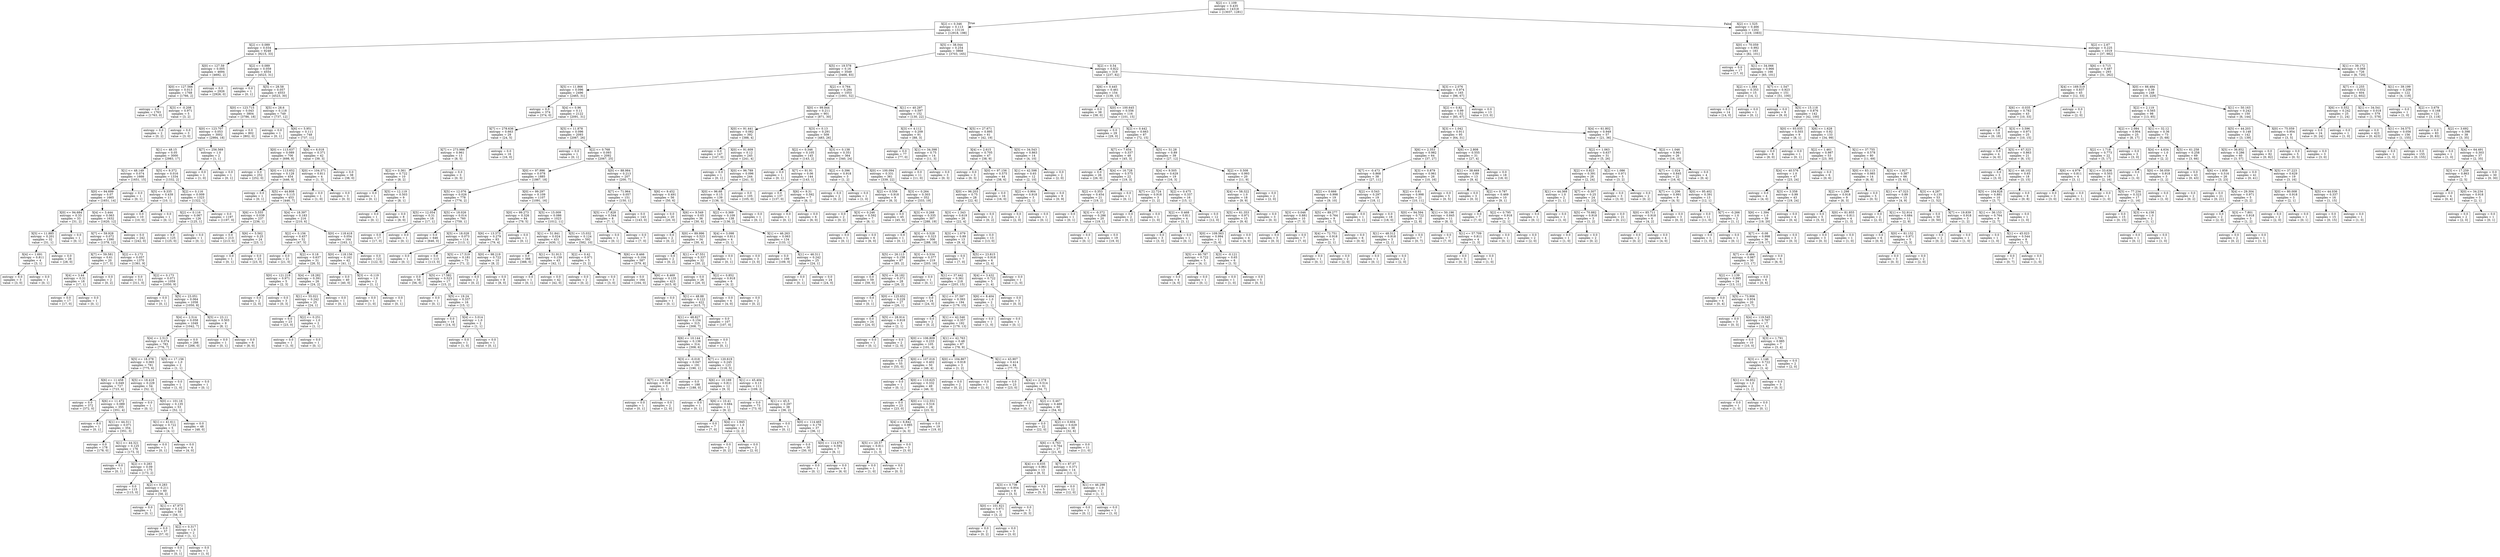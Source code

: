 digraph Tree {
node [shape=box] ;
0 [label="X[2] <= 1.109\nentropy = 0.435\nsamples = 14318\nvalue = [13037, 1281]"] ;
1 [label="X[2] <= 0.346\nentropy = 0.113\nsamples = 13116\nvalue = [12918, 198]"] ;
0 -> 1 [labeldistance=2.5, labelangle=45, headlabel="True"] ;
2 [label="X[2] <= 0.089\nentropy = 0.034\nsamples = 9248\nvalue = [9215, 33]"] ;
1 -> 2 ;
3 [label="X[0] <= 127.59\nentropy = 0.005\nsamples = 4694\nvalue = [4692, 2]"] ;
2 -> 3 ;
4 [label="X[0] <= 127.566\nentropy = 0.013\nsamples = 1768\nvalue = [1766, 2]"] ;
3 -> 4 ;
5 [label="entropy = 0.0\nsamples = 1763\nvalue = [1763, 0]"] ;
4 -> 5 ;
6 [label="X[3] <= -0.208\nentropy = 0.971\nsamples = 5\nvalue = [3, 2]"] ;
4 -> 6 ;
7 [label="entropy = 0.0\nsamples = 2\nvalue = [0, 2]"] ;
6 -> 7 ;
8 [label="entropy = 0.0\nsamples = 3\nvalue = [3, 0]"] ;
6 -> 8 ;
9 [label="entropy = 0.0\nsamples = 2926\nvalue = [2926, 0]"] ;
3 -> 9 ;
10 [label="X[2] <= 0.089\nentropy = 0.059\nsamples = 4554\nvalue = [4523, 31]"] ;
2 -> 10 ;
11 [label="entropy = 0.0\nsamples = 1\nvalue = [0, 1]"] ;
10 -> 11 ;
12 [label="X[5] <= 28.58\nentropy = 0.057\nsamples = 4553\nvalue = [4523, 30]"] ;
10 -> 12 ;
13 [label="X[0] <= 123.715\nentropy = 0.043\nsamples = 3804\nvalue = [3786, 18]"] ;
12 -> 13 ;
14 [label="X[0] <= 123.707\nentropy = 0.053\nsamples = 3002\nvalue = [2984, 18]"] ;
13 -> 14 ;
15 [label="X[1] <= 48.15\nentropy = 0.05\nsamples = 3000\nvalue = [2983, 17]"] ;
14 -> 15 ;
16 [label="X[1] <= 48.149\nentropy = 0.074\nsamples = 1666\nvalue = [1651, 15]"] ;
15 -> 16 ;
17 [label="X[0] <= 94.699\nentropy = 0.07\nsamples = 1665\nvalue = [1651, 14]"] ;
16 -> 17 ;
18 [label="X[0] <= 94.684\nentropy = 0.33\nsamples = 33\nvalue = [31, 2]"] ;
17 -> 18 ;
19 [label="X[5] <= 11.885\nentropy = 0.201\nsamples = 32\nvalue = [31, 1]"] ;
18 -> 19 ;
20 [label="X[4] <= 1.691\nentropy = 0.811\nsamples = 4\nvalue = [3, 1]"] ;
19 -> 20 ;
21 [label="entropy = 0.0\nsamples = 3\nvalue = [3, 0]"] ;
20 -> 21 ;
22 [label="entropy = 0.0\nsamples = 1\nvalue = [0, 1]"] ;
20 -> 22 ;
23 [label="entropy = 0.0\nsamples = 28\nvalue = [28, 0]"] ;
19 -> 23 ;
24 [label="entropy = 0.0\nsamples = 1\nvalue = [0, 1]"] ;
18 -> 24 ;
25 [label="X[4] <= 3.444\nentropy = 0.063\nsamples = 1632\nvalue = [1620, 12]"] ;
17 -> 25 ;
26 [label="X[7] <= 59.928\nentropy = 0.072\nsamples = 1390\nvalue = [1378, 12]"] ;
25 -> 26 ;
27 [label="X[7] <= 59.581\nentropy = 0.61\nsamples = 20\nvalue = [17, 3]"] ;
26 -> 27 ;
28 [label="X[4] <= 3.44\nentropy = 0.31\nsamples = 18\nvalue = [17, 1]"] ;
27 -> 28 ;
29 [label="entropy = 0.0\nsamples = 17\nvalue = [17, 0]"] ;
28 -> 29 ;
30 [label="entropy = 0.0\nsamples = 1\nvalue = [0, 1]"] ;
28 -> 30 ;
31 [label="entropy = 0.0\nsamples = 2\nvalue = [0, 2]"] ;
27 -> 31 ;
32 [label="X[2] <= 0.173\nentropy = 0.057\nsamples = 1370\nvalue = [1361, 9]"] ;
26 -> 32 ;
33 [label="entropy = 0.0\nsamples = 311\nvalue = [311, 0]"] ;
32 -> 33 ;
34 [label="X[2] <= 0.173\nentropy = 0.071\nsamples = 1059\nvalue = [1050, 9]"] ;
32 -> 34 ;
35 [label="entropy = 0.0\nsamples = 1\nvalue = [0, 1]"] ;
34 -> 35 ;
36 [label="X[5] <= 23.051\nentropy = 0.064\nsamples = 1058\nvalue = [1050, 8]"] ;
34 -> 36 ;
37 [label="X[4] <= 2.514\nentropy = 0.058\nsamples = 1049\nvalue = [1042, 7]"] ;
36 -> 37 ;
38 [label="X[4] <= 2.513\nentropy = 0.074\nsamples = 783\nvalue = [776, 7]"] ;
37 -> 38 ;
39 [label="X[5] <= 18.378\nentropy = 0.065\nsamples = 781\nvalue = [775, 6]"] ;
38 -> 39 ;
40 [label="X[6] <= 11.458\nentropy = 0.049\nsamples = 727\nvalue = [723, 4]"] ;
39 -> 40 ;
41 [label="entropy = 0.0\nsamples = 372\nvalue = [372, 0]"] ;
40 -> 41 ;
42 [label="X[6] <= 11.472\nentropy = 0.089\nsamples = 355\nvalue = [351, 4]"] ;
40 -> 42 ;
43 [label="entropy = 0.0\nsamples = 1\nvalue = [0, 1]"] ;
42 -> 43 ;
44 [label="X[1] <= 44.311\nentropy = 0.071\nsamples = 354\nvalue = [351, 3]"] ;
42 -> 44 ;
45 [label="entropy = 0.0\nsamples = 178\nvalue = [178, 0]"] ;
44 -> 45 ;
46 [label="X[1] <= 44.321\nentropy = 0.125\nsamples = 176\nvalue = [173, 3]"] ;
44 -> 46 ;
47 [label="entropy = 0.0\nsamples = 1\nvalue = [0, 1]"] ;
46 -> 47 ;
48 [label="X[2] <= 0.283\nentropy = 0.09\nsamples = 175\nvalue = [173, 2]"] ;
46 -> 48 ;
49 [label="entropy = 0.0\nsamples = 115\nvalue = [115, 0]"] ;
48 -> 49 ;
50 [label="X[2] <= 0.283\nentropy = 0.211\nsamples = 60\nvalue = [58, 2]"] ;
48 -> 50 ;
51 [label="entropy = 0.0\nsamples = 1\nvalue = [0, 1]"] ;
50 -> 51 ;
52 [label="X[1] <= 47.973\nentropy = 0.124\nsamples = 59\nvalue = [58, 1]"] ;
50 -> 52 ;
53 [label="entropy = 0.0\nsamples = 57\nvalue = [57, 0]"] ;
52 -> 53 ;
54 [label="X[2] <= 0.317\nentropy = 1.0\nsamples = 2\nvalue = [1, 1]"] ;
52 -> 54 ;
55 [label="entropy = 0.0\nsamples = 1\nvalue = [0, 1]"] ;
54 -> 55 ;
56 [label="entropy = 0.0\nsamples = 1\nvalue = [1, 0]"] ;
54 -> 56 ;
57 [label="X[5] <= 18.418\nentropy = 0.229\nsamples = 54\nvalue = [52, 2]"] ;
39 -> 57 ;
58 [label="entropy = 0.0\nsamples = 1\nvalue = [0, 1]"] ;
57 -> 58 ;
59 [label="X[0] <= 101.16\nentropy = 0.135\nsamples = 53\nvalue = [52, 1]"] ;
57 -> 59 ;
60 [label="X[1] <= 41.611\nentropy = 0.722\nsamples = 5\nvalue = [4, 1]"] ;
59 -> 60 ;
61 [label="entropy = 0.0\nsamples = 1\nvalue = [0, 1]"] ;
60 -> 61 ;
62 [label="entropy = 0.0\nsamples = 4\nvalue = [4, 0]"] ;
60 -> 62 ;
63 [label="entropy = 0.0\nsamples = 48\nvalue = [48, 0]"] ;
59 -> 63 ;
64 [label="X[5] <= 17.156\nentropy = 1.0\nsamples = 2\nvalue = [1, 1]"] ;
38 -> 64 ;
65 [label="entropy = 0.0\nsamples = 1\nvalue = [1, 0]"] ;
64 -> 65 ;
66 [label="entropy = 0.0\nsamples = 1\nvalue = [0, 1]"] ;
64 -> 66 ;
67 [label="entropy = 0.0\nsamples = 266\nvalue = [266, 0]"] ;
37 -> 67 ;
68 [label="X[5] <= 23.11\nentropy = 0.503\nsamples = 9\nvalue = [8, 1]"] ;
36 -> 68 ;
69 [label="entropy = 0.0\nsamples = 1\nvalue = [0, 1]"] ;
68 -> 69 ;
70 [label="entropy = 0.0\nsamples = 8\nvalue = [8, 0]"] ;
68 -> 70 ;
71 [label="entropy = 0.0\nsamples = 242\nvalue = [242, 0]"] ;
25 -> 71 ;
72 [label="entropy = 0.0\nsamples = 1\nvalue = [0, 1]"] ;
16 -> 72 ;
73 [label="X[5] <= 9.372\nentropy = 0.016\nsamples = 1334\nvalue = [1332, 2]"] ;
15 -> 73 ;
74 [label="X[5] <= 9.335\nentropy = 0.439\nsamples = 11\nvalue = [10, 1]"] ;
73 -> 74 ;
75 [label="entropy = 0.0\nsamples = 10\nvalue = [10, 0]"] ;
74 -> 75 ;
76 [label="entropy = 0.0\nsamples = 1\nvalue = [0, 1]"] ;
74 -> 76 ;
77 [label="X[2] <= 0.116\nentropy = 0.009\nsamples = 1323\nvalue = [1322, 1]"] ;
73 -> 77 ;
78 [label="X[2] <= 0.116\nentropy = 0.067\nsamples = 126\nvalue = [125, 1]"] ;
77 -> 78 ;
79 [label="entropy = 0.0\nsamples = 125\nvalue = [125, 0]"] ;
78 -> 79 ;
80 [label="entropy = 0.0\nsamples = 1\nvalue = [0, 1]"] ;
78 -> 80 ;
81 [label="entropy = 0.0\nsamples = 1197\nvalue = [1197, 0]"] ;
77 -> 81 ;
82 [label="X[7] <= 256.569\nentropy = 1.0\nsamples = 2\nvalue = [1, 1]"] ;
14 -> 82 ;
83 [label="entropy = 0.0\nsamples = 1\nvalue = [1, 0]"] ;
82 -> 83 ;
84 [label="entropy = 0.0\nsamples = 1\nvalue = [0, 1]"] ;
82 -> 84 ;
85 [label="entropy = 0.0\nsamples = 802\nvalue = [802, 0]"] ;
13 -> 85 ;
86 [label="X[5] <= 28.6\nentropy = 0.118\nsamples = 749\nvalue = [737, 12]"] ;
12 -> 86 ;
87 [label="entropy = 0.0\nsamples = 1\nvalue = [0, 1]"] ;
86 -> 87 ;
88 [label="X[6] <= 5.951\nentropy = 0.111\nsamples = 748\nvalue = [737, 11]"] ;
86 -> 88 ;
89 [label="X[0] <= 113.637\nentropy = 0.089\nsamples = 706\nvalue = [698, 8]"] ;
88 -> 89 ;
90 [label="entropy = 0.0\nsamples = 252\nvalue = [252, 0]"] ;
89 -> 90 ;
91 [label="X[0] <= 113.652\nentropy = 0.128\nsamples = 454\nvalue = [446, 8]"] ;
89 -> 91 ;
92 [label="entropy = 0.0\nsamples = 1\nvalue = [0, 1]"] ;
91 -> 92 ;
93 [label="X[5] <= 44.808\nentropy = 0.115\nsamples = 453\nvalue = [446, 7]"] ;
91 -> 93 ;
94 [label="X[6] <= 5.555\nentropy = 0.039\nsamples = 237\nvalue = [236, 1]"] ;
93 -> 94 ;
95 [label="entropy = 0.0\nsamples = 213\nvalue = [213, 0]"] ;
94 -> 95 ;
96 [label="X[6] <= 5.562\nentropy = 0.25\nsamples = 24\nvalue = [23, 1]"] ;
94 -> 96 ;
97 [label="entropy = 0.0\nsamples = 1\nvalue = [0, 1]"] ;
96 -> 97 ;
98 [label="entropy = 0.0\nsamples = 23\nvalue = [23, 0]"] ;
96 -> 98 ;
99 [label="X[4] <= 18.397\nentropy = 0.183\nsamples = 216\nvalue = [210, 6]"] ;
93 -> 99 ;
100 [label="X[2] <= 0.156\nentropy = 0.457\nsamples = 52\nvalue = [47, 5]"] ;
99 -> 100 ;
101 [label="entropy = 0.0\nsamples = 21\nvalue = [21, 0]"] ;
100 -> 101 ;
102 [label="X[2] <= 0.18\nentropy = 0.637\nsamples = 31\nvalue = [26, 5]"] ;
100 -> 102 ;
103 [label="X[0] <= 121.219\nentropy = 0.971\nsamples = 5\nvalue = [2, 3]"] ;
102 -> 103 ;
104 [label="entropy = 0.0\nsamples = 2\nvalue = [2, 0]"] ;
103 -> 104 ;
105 [label="entropy = 0.0\nsamples = 3\nvalue = [0, 3]"] ;
103 -> 105 ;
106 [label="X[4] <= 18.282\nentropy = 0.391\nsamples = 26\nvalue = [24, 2]"] ;
102 -> 106 ;
107 [label="X[1] <= 55.021\nentropy = 0.242\nsamples = 25\nvalue = [24, 1]"] ;
106 -> 107 ;
108 [label="entropy = 0.0\nsamples = 23\nvalue = [23, 0]"] ;
107 -> 108 ;
109 [label="X[2] <= 0.251\nentropy = 1.0\nsamples = 2\nvalue = [1, 1]"] ;
107 -> 109 ;
110 [label="entropy = 0.0\nsamples = 1\nvalue = [1, 0]"] ;
109 -> 110 ;
111 [label="entropy = 0.0\nsamples = 1\nvalue = [0, 1]"] ;
109 -> 111 ;
112 [label="entropy = 0.0\nsamples = 1\nvalue = [0, 1]"] ;
106 -> 112 ;
113 [label="X[0] <= 118.418\nentropy = 0.054\nsamples = 164\nvalue = [163, 1]"] ;
99 -> 113 ;
114 [label="X[0] <= 118.156\nentropy = 0.162\nsamples = 42\nvalue = [41, 1]"] ;
113 -> 114 ;
115 [label="entropy = 0.0\nsamples = 40\nvalue = [40, 0]"] ;
114 -> 115 ;
116 [label="X[3] <= -0.119\nentropy = 1.0\nsamples = 2\nvalue = [1, 1]"] ;
114 -> 116 ;
117 [label="entropy = 0.0\nsamples = 1\nvalue = [1, 0]"] ;
116 -> 117 ;
118 [label="entropy = 0.0\nsamples = 1\nvalue = [0, 1]"] ;
116 -> 118 ;
119 [label="entropy = 0.0\nsamples = 122\nvalue = [122, 0]"] ;
113 -> 119 ;
120 [label="X[6] <= 6.018\nentropy = 0.371\nsamples = 42\nvalue = [39, 3]"] ;
88 -> 120 ;
121 [label="X[0] <= 104.371\nentropy = 0.811\nsamples = 4\nvalue = [1, 3]"] ;
120 -> 121 ;
122 [label="entropy = 0.0\nsamples = 1\nvalue = [1, 0]"] ;
121 -> 122 ;
123 [label="entropy = 0.0\nsamples = 3\nvalue = [0, 3]"] ;
121 -> 123 ;
124 [label="entropy = 0.0\nsamples = 38\nvalue = [38, 0]"] ;
120 -> 124 ;
125 [label="X[5] <= 38.044\nentropy = 0.254\nsamples = 3868\nvalue = [3703, 165]"] ;
1 -> 125 ;
126 [label="X[5] <= 19.578\nentropy = 0.16\nsamples = 3549\nvalue = [3466, 83]"] ;
125 -> 126 ;
127 [label="X[5] <= 11.866\nentropy = 0.096\nsamples = 2496\nvalue = [2465, 31]"] ;
126 -> 127 ;
128 [label="entropy = 0.0\nsamples = 374\nvalue = [374, 0]"] ;
127 -> 128 ;
129 [label="X[4] <= 0.96\nentropy = 0.11\nsamples = 2122\nvalue = [2091, 31]"] ;
127 -> 129 ;
130 [label="X[7] <= 278.636\nentropy = 0.663\nsamples = 29\nvalue = [24, 5]"] ;
129 -> 130 ;
131 [label="X[7] <= 273.986\nentropy = 0.961\nsamples = 13\nvalue = [8, 5]"] ;
130 -> 131 ;
132 [label="X[2] <= 0.361\nentropy = 0.722\nsamples = 10\nvalue = [8, 2]"] ;
131 -> 132 ;
133 [label="entropy = 0.0\nsamples = 1\nvalue = [0, 1]"] ;
132 -> 133 ;
134 [label="X[5] <= 12.119\nentropy = 0.503\nsamples = 9\nvalue = [8, 1]"] ;
132 -> 134 ;
135 [label="entropy = 0.0\nsamples = 1\nvalue = [0, 1]"] ;
134 -> 135 ;
136 [label="entropy = 0.0\nsamples = 8\nvalue = [8, 0]"] ;
134 -> 136 ;
137 [label="entropy = 0.0\nsamples = 3\nvalue = [0, 3]"] ;
131 -> 137 ;
138 [label="entropy = 0.0\nsamples = 16\nvalue = [16, 0]"] ;
130 -> 138 ;
139 [label="X[5] <= 11.878\nentropy = 0.096\nsamples = 2093\nvalue = [2067, 26]"] ;
129 -> 139 ;
140 [label="entropy = 0.0\nsamples = 1\nvalue = [0, 1]"] ;
139 -> 140 ;
141 [label="X[2] <= 0.768\nentropy = 0.093\nsamples = 2092\nvalue = [2067, 25]"] ;
139 -> 141 ;
142 [label="X[0] <= 97.996\nentropy = 0.078\nsamples = 1885\nvalue = [1867, 18]"] ;
141 -> 142 ;
143 [label="X[5] <= 12.076\nentropy = 0.026\nsamples = 778\nvalue = [776, 2]"] ;
142 -> 143 ;
144 [label="X[5] <= 12.054\nentropy = 0.31\nsamples = 18\nvalue = [17, 1]"] ;
143 -> 144 ;
145 [label="entropy = 0.0\nsamples = 17\nvalue = [17, 0]"] ;
144 -> 145 ;
146 [label="entropy = 0.0\nsamples = 1\nvalue = [0, 1]"] ;
144 -> 146 ;
147 [label="X[5] <= 18.026\nentropy = 0.014\nsamples = 760\nvalue = [759, 1]"] ;
143 -> 147 ;
148 [label="entropy = 0.0\nsamples = 646\nvalue = [646, 0]"] ;
147 -> 148 ;
149 [label="X[5] <= 18.028\nentropy = 0.073\nsamples = 114\nvalue = [113, 1]"] ;
147 -> 149 ;
150 [label="entropy = 0.0\nsamples = 1\nvalue = [0, 1]"] ;
149 -> 150 ;
151 [label="entropy = 0.0\nsamples = 113\nvalue = [113, 0]"] ;
149 -> 151 ;
152 [label="X[0] <= 99.297\nentropy = 0.109\nsamples = 1107\nvalue = [1091, 16]"] ;
142 -> 152 ;
153 [label="X[0] <= 99.273\nentropy = 0.326\nsamples = 84\nvalue = [79, 5]"] ;
152 -> 153 ;
154 [label="X[6] <= 13.373\nentropy = 0.279\nsamples = 83\nvalue = [79, 4]"] ;
153 -> 154 ;
155 [label="X[5] <= 17.519\nentropy = 0.181\nsamples = 73\nvalue = [71, 2]"] ;
154 -> 155 ;
156 [label="entropy = 0.0\nsamples = 56\nvalue = [56, 0]"] ;
155 -> 156 ;
157 [label="X[5] <= 17.582\nentropy = 0.523\nsamples = 17\nvalue = [15, 2]"] ;
155 -> 157 ;
158 [label="entropy = 0.0\nsamples = 1\nvalue = [0, 1]"] ;
157 -> 158 ;
159 [label="X[5] <= 19.24\nentropy = 0.337\nsamples = 16\nvalue = [15, 1]"] ;
157 -> 159 ;
160 [label="entropy = 0.0\nsamples = 14\nvalue = [14, 0]"] ;
159 -> 160 ;
161 [label="X[4] <= 3.014\nentropy = 1.0\nsamples = 2\nvalue = [1, 1]"] ;
159 -> 161 ;
162 [label="entropy = 0.0\nsamples = 1\nvalue = [1, 0]"] ;
161 -> 162 ;
163 [label="entropy = 0.0\nsamples = 1\nvalue = [0, 1]"] ;
161 -> 163 ;
164 [label="X[0] <= 98.219\nentropy = 0.722\nsamples = 10\nvalue = [8, 2]"] ;
154 -> 164 ;
165 [label="entropy = 0.0\nsamples = 2\nvalue = [0, 2]"] ;
164 -> 165 ;
166 [label="entropy = 0.0\nsamples = 8\nvalue = [8, 0]"] ;
164 -> 166 ;
167 [label="entropy = 0.0\nsamples = 1\nvalue = [0, 1]"] ;
153 -> 167 ;
168 [label="X[5] <= 15.009\nentropy = 0.086\nsamples = 1023\nvalue = [1012, 11]"] ;
152 -> 168 ;
169 [label="X[1] <= 51.841\nentropy = 0.024\nsamples = 431\nvalue = [430, 1]"] ;
168 -> 169 ;
170 [label="entropy = 0.0\nsamples = 388\nvalue = [388, 0]"] ;
169 -> 170 ;
171 [label="X[1] <= 51.913\nentropy = 0.159\nsamples = 43\nvalue = [42, 1]"] ;
169 -> 171 ;
172 [label="entropy = 0.0\nsamples = 1\nvalue = [0, 1]"] ;
171 -> 172 ;
173 [label="entropy = 0.0\nsamples = 42\nvalue = [42, 0]"] ;
171 -> 173 ;
174 [label="X[5] <= 15.032\nentropy = 0.124\nsamples = 592\nvalue = [582, 10]"] ;
168 -> 174 ;
175 [label="X[2] <= 0.42\nentropy = 0.971\nsamples = 5\nvalue = [3, 2]"] ;
174 -> 175 ;
176 [label="entropy = 0.0\nsamples = 2\nvalue = [0, 2]"] ;
175 -> 176 ;
177 [label="entropy = 0.0\nsamples = 3\nvalue = [3, 0]"] ;
175 -> 177 ;
178 [label="X[6] <= 8.466\nentropy = 0.104\nsamples = 587\nvalue = [579, 8]"] ;
174 -> 178 ;
179 [label="entropy = 0.0\nsamples = 164\nvalue = [164, 0]"] ;
178 -> 179 ;
180 [label="X[6] <= 8.469\nentropy = 0.135\nsamples = 423\nvalue = [415, 8]"] ;
178 -> 180 ;
181 [label="entropy = 0.0\nsamples = 1\nvalue = [0, 1]"] ;
180 -> 181 ;
182 [label="X[1] <= 48.88\nentropy = 0.122\nsamples = 422\nvalue = [415, 7]"] ;
180 -> 182 ;
183 [label="X[1] <= 48.827\nentropy = 0.154\nsamples = 315\nvalue = [308, 7]"] ;
182 -> 183 ;
184 [label="X[6] <= 10.144\nentropy = 0.136\nsamples = 314\nvalue = [308, 6]"] ;
183 -> 184 ;
185 [label="X[3] <= -0.018\nentropy = 0.047\nsamples = 191\nvalue = [190, 1]"] ;
184 -> 185 ;
186 [label="X[7] <= 90.726\nentropy = 0.918\nsamples = 3\nvalue = [2, 1]"] ;
185 -> 186 ;
187 [label="entropy = 0.0\nsamples = 1\nvalue = [0, 1]"] ;
186 -> 187 ;
188 [label="entropy = 0.0\nsamples = 2\nvalue = [2, 0]"] ;
186 -> 188 ;
189 [label="entropy = 0.0\nsamples = 188\nvalue = [188, 0]"] ;
185 -> 189 ;
190 [label="X[7] <= 120.619\nentropy = 0.245\nsamples = 123\nvalue = [118, 5]"] ;
184 -> 190 ;
191 [label="X[6] <= 10.169\nentropy = 0.811\nsamples = 12\nvalue = [9, 3]"] ;
190 -> 191 ;
192 [label="entropy = 0.0\nsamples = 1\nvalue = [0, 1]"] ;
191 -> 192 ;
193 [label="X[6] <= 10.41\nentropy = 0.684\nsamples = 11\nvalue = [9, 2]"] ;
191 -> 193 ;
194 [label="entropy = 0.0\nsamples = 7\nvalue = [7, 0]"] ;
193 -> 194 ;
195 [label="X[4] <= 1.945\nentropy = 1.0\nsamples = 4\nvalue = [2, 2]"] ;
193 -> 195 ;
196 [label="entropy = 0.0\nsamples = 2\nvalue = [0, 2]"] ;
195 -> 196 ;
197 [label="entropy = 0.0\nsamples = 2\nvalue = [2, 0]"] ;
195 -> 197 ;
198 [label="X[1] <= 45.404\nentropy = 0.13\nsamples = 111\nvalue = [109, 2]"] ;
190 -> 198 ;
199 [label="entropy = 0.0\nsamples = 73\nvalue = [73, 0]"] ;
198 -> 199 ;
200 [label="X[1] <= 45.5\nentropy = 0.297\nsamples = 38\nvalue = [36, 2]"] ;
198 -> 200 ;
201 [label="entropy = 0.0\nsamples = 1\nvalue = [0, 1]"] ;
200 -> 201 ;
202 [label="X[0] <= 114.465\nentropy = 0.179\nsamples = 37\nvalue = [36, 1]"] ;
200 -> 202 ;
203 [label="entropy = 0.0\nsamples = 30\nvalue = [30, 0]"] ;
202 -> 203 ;
204 [label="X[0] <= 114.676\nentropy = 0.592\nsamples = 7\nvalue = [6, 1]"] ;
202 -> 204 ;
205 [label="entropy = 0.0\nsamples = 1\nvalue = [0, 1]"] ;
204 -> 205 ;
206 [label="entropy = 0.0\nsamples = 6\nvalue = [6, 0]"] ;
204 -> 206 ;
207 [label="entropy = 0.0\nsamples = 1\nvalue = [0, 1]"] ;
183 -> 207 ;
208 [label="entropy = 0.0\nsamples = 107\nvalue = [107, 0]"] ;
182 -> 208 ;
209 [label="X[0] <= 88.984\nentropy = 0.213\nsamples = 207\nvalue = [200, 7]"] ;
141 -> 209 ;
210 [label="X[7] <= 71.964\nentropy = 0.057\nsamples = 151\nvalue = [150, 1]"] ;
209 -> 210 ;
211 [label="X[5] <= 17.828\nentropy = 0.544\nsamples = 8\nvalue = [7, 1]"] ;
210 -> 211 ;
212 [label="entropy = 0.0\nsamples = 1\nvalue = [0, 1]"] ;
211 -> 212 ;
213 [label="entropy = 0.0\nsamples = 7\nvalue = [7, 0]"] ;
211 -> 213 ;
214 [label="entropy = 0.0\nsamples = 143\nvalue = [143, 0]"] ;
210 -> 214 ;
215 [label="X[6] <= 9.452\nentropy = 0.491\nsamples = 56\nvalue = [50, 6]"] ;
209 -> 215 ;
216 [label="entropy = 0.0\nsamples = 20\nvalue = [20, 0]"] ;
215 -> 216 ;
217 [label="X[6] <= 9.549\nentropy = 0.65\nsamples = 36\nvalue = [30, 6]"] ;
215 -> 217 ;
218 [label="entropy = 0.0\nsamples = 2\nvalue = [0, 2]"] ;
217 -> 218 ;
219 [label="X[0] <= 89.996\nentropy = 0.523\nsamples = 34\nvalue = [30, 4]"] ;
217 -> 219 ;
220 [label="entropy = 0.0\nsamples = 2\nvalue = [0, 2]"] ;
219 -> 220 ;
221 [label="X[1] <= 47.551\nentropy = 0.337\nsamples = 32\nvalue = [30, 2]"] ;
219 -> 221 ;
222 [label="entropy = 0.0\nsamples = 26\nvalue = [26, 0]"] ;
221 -> 222 ;
223 [label="X[2] <= 0.852\nentropy = 0.918\nsamples = 6\nvalue = [4, 2]"] ;
221 -> 223 ;
224 [label="entropy = 0.0\nsamples = 4\nvalue = [4, 0]"] ;
223 -> 224 ;
225 [label="entropy = 0.0\nsamples = 2\nvalue = [0, 2]"] ;
223 -> 225 ;
226 [label="X[2] <= 0.764\nentropy = 0.284\nsamples = 1053\nvalue = [1001, 52]"] ;
126 -> 226 ;
227 [label="X[0] <= 99.844\nentropy = 0.211\nsamples = 901\nvalue = [871, 30]"] ;
226 -> 227 ;
228 [label="X[0] <= 91.441\nentropy = 0.082\nsamples = 392\nvalue = [388, 4]"] ;
227 -> 228 ;
229 [label="entropy = 0.0\nsamples = 147\nvalue = [147, 0]"] ;
228 -> 229 ;
230 [label="X[0] <= 91.609\nentropy = 0.12\nsamples = 245\nvalue = [241, 4]"] ;
228 -> 230 ;
231 [label="entropy = 0.0\nsamples = 1\nvalue = [0, 1]"] ;
230 -> 231 ;
232 [label="X[0] <= 96.789\nentropy = 0.096\nsamples = 244\nvalue = [241, 3]"] ;
230 -> 232 ;
233 [label="X[0] <= 96.68\nentropy = 0.15\nsamples = 139\nvalue = [136, 3]"] ;
232 -> 233 ;
234 [label="X[2] <= 0.369\nentropy = 0.109\nsamples = 138\nvalue = [136, 2]"] ;
233 -> 234 ;
235 [label="X[4] <= 3.098\nentropy = 0.811\nsamples = 4\nvalue = [3, 1]"] ;
234 -> 235 ;
236 [label="entropy = 0.0\nsamples = 1\nvalue = [0, 1]"] ;
235 -> 236 ;
237 [label="entropy = 0.0\nsamples = 3\nvalue = [3, 0]"] ;
235 -> 237 ;
238 [label="X[1] <= 46.263\nentropy = 0.063\nsamples = 134\nvalue = [133, 1]"] ;
234 -> 238 ;
239 [label="entropy = 0.0\nsamples = 109\nvalue = [109, 0]"] ;
238 -> 239 ;
240 [label="X[1] <= 46.311\nentropy = 0.242\nsamples = 25\nvalue = [24, 1]"] ;
238 -> 240 ;
241 [label="entropy = 0.0\nsamples = 1\nvalue = [0, 1]"] ;
240 -> 241 ;
242 [label="entropy = 0.0\nsamples = 24\nvalue = [24, 0]"] ;
240 -> 242 ;
243 [label="entropy = 0.0\nsamples = 1\nvalue = [0, 1]"] ;
233 -> 243 ;
244 [label="entropy = 0.0\nsamples = 105\nvalue = [105, 0]"] ;
232 -> 244 ;
245 [label="X[3] <= 0.13\nentropy = 0.291\nsamples = 509\nvalue = [483, 26]"] ;
227 -> 245 ;
246 [label="X[2] <= 0.346\nentropy = 0.105\nsamples = 145\nvalue = [143, 2]"] ;
245 -> 246 ;
247 [label="entropy = 0.0\nsamples = 1\nvalue = [0, 1]"] ;
246 -> 247 ;
248 [label="X[7] <= 91.91\nentropy = 0.06\nsamples = 144\nvalue = [143, 1]"] ;
246 -> 248 ;
249 [label="entropy = 0.0\nsamples = 137\nvalue = [137, 0]"] ;
248 -> 249 ;
250 [label="X[6] <= 9.31\nentropy = 0.592\nsamples = 7\nvalue = [6, 1]"] ;
248 -> 250 ;
251 [label="entropy = 0.0\nsamples = 1\nvalue = [0, 1]"] ;
250 -> 251 ;
252 [label="entropy = 0.0\nsamples = 6\nvalue = [6, 0]"] ;
250 -> 252 ;
253 [label="X[3] <= 0.138\nentropy = 0.351\nsamples = 364\nvalue = [340, 24]"] ;
245 -> 253 ;
254 [label="X[2] <= 0.396\nentropy = 0.918\nsamples = 3\nvalue = [1, 2]"] ;
253 -> 254 ;
255 [label="entropy = 0.0\nsamples = 2\nvalue = [0, 2]"] ;
254 -> 255 ;
256 [label="entropy = 0.0\nsamples = 1\nvalue = [1, 0]"] ;
254 -> 256 ;
257 [label="X[0] <= 100.094\nentropy = 0.331\nsamples = 361\nvalue = [339, 22]"] ;
253 -> 257 ;
258 [label="X[2] <= 0.556\nentropy = 0.918\nsamples = 9\nvalue = [6, 3]"] ;
257 -> 258 ;
259 [label="entropy = 0.0\nsamples = 2\nvalue = [0, 2]"] ;
258 -> 259 ;
260 [label="X[3] <= 0.246\nentropy = 0.592\nsamples = 7\nvalue = [6, 1]"] ;
258 -> 260 ;
261 [label="entropy = 0.0\nsamples = 1\nvalue = [0, 1]"] ;
260 -> 261 ;
262 [label="entropy = 0.0\nsamples = 6\nvalue = [6, 0]"] ;
260 -> 262 ;
263 [label="X[3] <= 0.264\nentropy = 0.303\nsamples = 352\nvalue = [333, 19]"] ;
257 -> 263 ;
264 [label="entropy = 0.0\nsamples = 45\nvalue = [45, 0]"] ;
263 -> 264 ;
265 [label="X[3] <= 0.268\nentropy = 0.335\nsamples = 307\nvalue = [288, 19]"] ;
263 -> 265 ;
266 [label="entropy = 0.0\nsamples = 1\nvalue = [0, 1]"] ;
265 -> 266 ;
267 [label="X[3] <= 0.528\nentropy = 0.323\nsamples = 306\nvalue = [288, 18]"] ;
265 -> 267 ;
268 [label="X[5] <= 26.113\nentropy = 0.158\nsamples = 87\nvalue = [85, 2]"] ;
267 -> 268 ;
269 [label="entropy = 0.0\nsamples = 59\nvalue = [59, 0]"] ;
268 -> 269 ;
270 [label="X[5] <= 26.182\nentropy = 0.371\nsamples = 28\nvalue = [26, 2]"] ;
268 -> 270 ;
271 [label="entropy = 0.0\nsamples = 1\nvalue = [0, 1]"] ;
270 -> 271 ;
272 [label="X[0] <= 125.652\nentropy = 0.229\nsamples = 27\nvalue = [26, 1]"] ;
270 -> 272 ;
273 [label="entropy = 0.0\nsamples = 24\nvalue = [24, 0]"] ;
272 -> 273 ;
274 [label="X[5] <= 28.914\nentropy = 0.918\nsamples = 3\nvalue = [2, 1]"] ;
272 -> 274 ;
275 [label="entropy = 0.0\nsamples = 1\nvalue = [0, 1]"] ;
274 -> 275 ;
276 [label="entropy = 0.0\nsamples = 2\nvalue = [2, 0]"] ;
274 -> 276 ;
277 [label="X[3] <= 0.534\nentropy = 0.377\nsamples = 219\nvalue = [203, 16]"] ;
267 -> 277 ;
278 [label="entropy = 0.0\nsamples = 1\nvalue = [0, 1]"] ;
277 -> 278 ;
279 [label="X[1] <= 37.442\nentropy = 0.361\nsamples = 218\nvalue = [203, 15]"] ;
277 -> 279 ;
280 [label="entropy = 0.0\nsamples = 24\nvalue = [24, 0]"] ;
279 -> 280 ;
281 [label="X[1] <= 37.597\nentropy = 0.393\nsamples = 194\nvalue = [179, 15]"] ;
279 -> 281 ;
282 [label="entropy = 0.0\nsamples = 2\nvalue = [0, 2]"] ;
281 -> 282 ;
283 [label="X[1] <= 42.546\nentropy = 0.357\nsamples = 192\nvalue = [179, 13]"] ;
281 -> 283 ;
284 [label="X[0] <= 106.809\nentropy = 0.233\nsamples = 105\nvalue = [101, 4]"] ;
283 -> 284 ;
285 [label="entropy = 0.0\nsamples = 55\nvalue = [55, 0]"] ;
284 -> 285 ;
286 [label="X[0] <= 107.016\nentropy = 0.402\nsamples = 50\nvalue = [46, 4]"] ;
284 -> 286 ;
287 [label="entropy = 0.0\nsamples = 1\nvalue = [0, 1]"] ;
286 -> 287 ;
288 [label="X[0] <= 110.625\nentropy = 0.332\nsamples = 49\nvalue = [46, 3]"] ;
286 -> 288 ;
289 [label="entropy = 0.0\nsamples = 23\nvalue = [23, 0]"] ;
288 -> 289 ;
290 [label="X[0] <= 112.551\nentropy = 0.516\nsamples = 26\nvalue = [23, 3]"] ;
288 -> 290 ;
291 [label="X[4] <= 6.842\nentropy = 0.985\nsamples = 7\nvalue = [4, 3]"] ;
290 -> 291 ;
292 [label="X[5] <= 20.57\nentropy = 0.811\nsamples = 4\nvalue = [1, 3]"] ;
291 -> 292 ;
293 [label="entropy = 0.0\nsamples = 1\nvalue = [1, 0]"] ;
292 -> 293 ;
294 [label="entropy = 0.0\nsamples = 3\nvalue = [0, 3]"] ;
292 -> 294 ;
295 [label="entropy = 0.0\nsamples = 3\nvalue = [3, 0]"] ;
291 -> 295 ;
296 [label="entropy = 0.0\nsamples = 19\nvalue = [19, 0]"] ;
290 -> 296 ;
297 [label="X[1] <= 42.763\nentropy = 0.48\nsamples = 87\nvalue = [78, 9]"] ;
283 -> 297 ;
298 [label="X[0] <= 104.867\nentropy = 0.918\nsamples = 3\nvalue = [1, 2]"] ;
297 -> 298 ;
299 [label="entropy = 0.0\nsamples = 2\nvalue = [0, 2]"] ;
298 -> 299 ;
300 [label="entropy = 0.0\nsamples = 1\nvalue = [1, 0]"] ;
298 -> 300 ;
301 [label="X[1] <= 43.907\nentropy = 0.414\nsamples = 84\nvalue = [77, 7]"] ;
297 -> 301 ;
302 [label="entropy = 0.0\nsamples = 23\nvalue = [23, 0]"] ;
301 -> 302 ;
303 [label="X[4] <= 2.378\nentropy = 0.514\nsamples = 61\nvalue = [54, 7]"] ;
301 -> 303 ;
304 [label="entropy = 0.0\nsamples = 1\nvalue = [0, 1]"] ;
303 -> 304 ;
305 [label="X[2] <= 0.467\nentropy = 0.469\nsamples = 60\nvalue = [54, 6]"] ;
303 -> 305 ;
306 [label="entropy = 0.0\nsamples = 22\nvalue = [22, 0]"] ;
305 -> 306 ;
307 [label="X[2] <= 0.604\nentropy = 0.629\nsamples = 38\nvalue = [32, 6]"] ;
305 -> 307 ;
308 [label="X[6] <= 6.763\nentropy = 0.764\nsamples = 27\nvalue = [21, 6]"] ;
307 -> 308 ;
309 [label="X[4] <= 6.035\nentropy = 0.961\nsamples = 13\nvalue = [8, 5]"] ;
308 -> 309 ;
310 [label="X[3] <= 0.736\nentropy = 0.954\nsamples = 8\nvalue = [3, 5]"] ;
309 -> 310 ;
311 [label="X[0] <= 101.621\nentropy = 0.971\nsamples = 5\nvalue = [3, 2]"] ;
310 -> 311 ;
312 [label="entropy = 0.0\nsamples = 2\nvalue = [0, 2]"] ;
311 -> 312 ;
313 [label="entropy = 0.0\nsamples = 3\nvalue = [3, 0]"] ;
311 -> 313 ;
314 [label="entropy = 0.0\nsamples = 3\nvalue = [0, 3]"] ;
310 -> 314 ;
315 [label="entropy = 0.0\nsamples = 5\nvalue = [5, 0]"] ;
309 -> 315 ;
316 [label="X[7] <= 87.07\nentropy = 0.371\nsamples = 14\nvalue = [13, 1]"] ;
308 -> 316 ;
317 [label="entropy = 0.0\nsamples = 12\nvalue = [12, 0]"] ;
316 -> 317 ;
318 [label="X[1] <= 46.298\nentropy = 1.0\nsamples = 2\nvalue = [1, 1]"] ;
316 -> 318 ;
319 [label="entropy = 0.0\nsamples = 1\nvalue = [0, 1]"] ;
318 -> 319 ;
320 [label="entropy = 0.0\nsamples = 1\nvalue = [1, 0]"] ;
318 -> 320 ;
321 [label="entropy = 0.0\nsamples = 11\nvalue = [11, 0]"] ;
307 -> 321 ;
322 [label="X[1] <= 40.297\nentropy = 0.597\nsamples = 152\nvalue = [130, 22]"] ;
226 -> 322 ;
323 [label="X[3] <= 4.112\nentropy = 0.209\nsamples = 91\nvalue = [88, 3]"] ;
322 -> 323 ;
324 [label="entropy = 0.0\nsamples = 77\nvalue = [77, 0]"] ;
323 -> 324 ;
325 [label="X[1] <= 34.398\nentropy = 0.75\nsamples = 14\nvalue = [11, 3]"] ;
323 -> 325 ;
326 [label="entropy = 0.0\nsamples = 11\nvalue = [11, 0]"] ;
325 -> 326 ;
327 [label="entropy = 0.0\nsamples = 3\nvalue = [0, 3]"] ;
325 -> 327 ;
328 [label="X[5] <= 27.671\nentropy = 0.895\nsamples = 61\nvalue = [42, 19]"] ;
322 -> 328 ;
329 [label="X[4] <= 2.615\nentropy = 0.705\nsamples = 47\nvalue = [38, 9]"] ;
328 -> 329 ;
330 [label="entropy = 0.0\nsamples = 3\nvalue = [0, 3]"] ;
329 -> 330 ;
331 [label="X[0] <= 97.156\nentropy = 0.575\nsamples = 44\nvalue = [38, 6]"] ;
329 -> 331 ;
332 [label="X[0] <= 96.203\nentropy = 0.75\nsamples = 28\nvalue = [22, 6]"] ;
331 -> 332 ;
333 [label="X[3] <= 1.343\nentropy = 0.619\nsamples = 26\nvalue = [22, 4]"] ;
332 -> 333 ;
334 [label="X[3] <= 1.079\nentropy = 0.89\nsamples = 13\nvalue = [9, 4]"] ;
333 -> 334 ;
335 [label="entropy = 0.0\nsamples = 7\nvalue = [7, 0]"] ;
334 -> 335 ;
336 [label="X[5] <= 23.815\nentropy = 0.918\nsamples = 6\nvalue = [2, 4]"] ;
334 -> 336 ;
337 [label="X[4] <= 3.432\nentropy = 0.722\nsamples = 5\nvalue = [1, 4]"] ;
336 -> 337 ;
338 [label="X[6] <= 8.404\nentropy = 1.0\nsamples = 2\nvalue = [1, 1]"] ;
337 -> 338 ;
339 [label="entropy = 0.0\nsamples = 1\nvalue = [1, 0]"] ;
338 -> 339 ;
340 [label="entropy = 0.0\nsamples = 1\nvalue = [0, 1]"] ;
338 -> 340 ;
341 [label="entropy = 0.0\nsamples = 3\nvalue = [0, 3]"] ;
337 -> 341 ;
342 [label="entropy = 0.0\nsamples = 1\nvalue = [1, 0]"] ;
336 -> 342 ;
343 [label="entropy = 0.0\nsamples = 13\nvalue = [13, 0]"] ;
333 -> 343 ;
344 [label="entropy = 0.0\nsamples = 2\nvalue = [0, 2]"] ;
332 -> 344 ;
345 [label="entropy = 0.0\nsamples = 16\nvalue = [16, 0]"] ;
331 -> 345 ;
346 [label="X[5] <= 34.543\nentropy = 0.863\nsamples = 14\nvalue = [4, 10]"] ;
328 -> 346 ;
347 [label="X[1] <= 42.598\nentropy = 0.65\nsamples = 12\nvalue = [2, 10]"] ;
346 -> 347 ;
348 [label="X[2] <= 0.904\nentropy = 0.918\nsamples = 3\nvalue = [2, 1]"] ;
347 -> 348 ;
349 [label="entropy = 0.0\nsamples = 2\nvalue = [2, 0]"] ;
348 -> 349 ;
350 [label="entropy = 0.0\nsamples = 1\nvalue = [0, 1]"] ;
348 -> 350 ;
351 [label="entropy = 0.0\nsamples = 9\nvalue = [0, 9]"] ;
347 -> 351 ;
352 [label="entropy = 0.0\nsamples = 2\nvalue = [2, 0]"] ;
346 -> 352 ;
353 [label="X[2] <= 0.54\nentropy = 0.822\nsamples = 319\nvalue = [237, 82]"] ;
125 -> 353 ;
354 [label="X[6] <= 0.445\nentropy = 0.461\nsamples = 154\nvalue = [139, 15]"] ;
353 -> 354 ;
355 [label="entropy = 0.0\nsamples = 38\nvalue = [38, 0]"] ;
354 -> 355 ;
356 [label="X[0] <= 100.645\nentropy = 0.556\nsamples = 116\nvalue = [101, 15]"] ;
354 -> 356 ;
357 [label="entropy = 0.0\nsamples = 29\nvalue = [29, 0]"] ;
356 -> 357 ;
358 [label="X[2] <= 0.442\nentropy = 0.663\nsamples = 87\nvalue = [72, 15]"] ;
356 -> 358 ;
359 [label="X[7] <= 7.654\nentropy = 0.337\nsamples = 48\nvalue = [45, 3]"] ;
358 -> 359 ;
360 [label="entropy = 0.0\nsamples = 26\nvalue = [26, 0]"] ;
359 -> 360 ;
361 [label="X[4] <= 16.728\nentropy = 0.575\nsamples = 22\nvalue = [19, 3]"] ;
359 -> 361 ;
362 [label="X[2] <= 0.353\nentropy = 0.454\nsamples = 21\nvalue = [19, 2]"] ;
361 -> 362 ;
363 [label="entropy = 0.0\nsamples = 1\nvalue = [0, 1]"] ;
362 -> 363 ;
364 [label="X[3] <= -0.372\nentropy = 0.286\nsamples = 20\nvalue = [19, 1]"] ;
362 -> 364 ;
365 [label="entropy = 0.0\nsamples = 1\nvalue = [0, 1]"] ;
364 -> 365 ;
366 [label="entropy = 0.0\nsamples = 19\nvalue = [19, 0]"] ;
364 -> 366 ;
367 [label="entropy = 0.0\nsamples = 1\nvalue = [0, 1]"] ;
361 -> 367 ;
368 [label="X[5] <= 51.28\nentropy = 0.89\nsamples = 39\nvalue = [27, 12]"] ;
358 -> 368 ;
369 [label="X[4] <= 9.505\nentropy = 0.629\nsamples = 19\nvalue = [16, 3]"] ;
368 -> 369 ;
370 [label="X[7] <= 22.724\nentropy = 0.918\nsamples = 3\nvalue = [1, 2]"] ;
369 -> 370 ;
371 [label="entropy = 0.0\nsamples = 2\nvalue = [0, 2]"] ;
370 -> 371 ;
372 [label="entropy = 0.0\nsamples = 1\nvalue = [1, 0]"] ;
370 -> 372 ;
373 [label="X[2] <= 0.475\nentropy = 0.337\nsamples = 16\nvalue = [15, 1]"] ;
369 -> 373 ;
374 [label="X[2] <= 0.468\nentropy = 0.811\nsamples = 4\nvalue = [3, 1]"] ;
373 -> 374 ;
375 [label="entropy = 0.0\nsamples = 3\nvalue = [3, 0]"] ;
374 -> 375 ;
376 [label="entropy = 0.0\nsamples = 1\nvalue = [0, 1]"] ;
374 -> 376 ;
377 [label="entropy = 0.0\nsamples = 12\nvalue = [12, 0]"] ;
373 -> 377 ;
378 [label="X[2] <= 0.508\nentropy = 0.993\nsamples = 20\nvalue = [11, 9]"] ;
368 -> 378 ;
379 [label="X[4] <= 58.322\nentropy = 1.0\nsamples = 18\nvalue = [9, 9]"] ;
378 -> 379 ;
380 [label="X[5] <= 61.353\nentropy = 0.971\nsamples = 15\nvalue = [9, 6]"] ;
379 -> 380 ;
381 [label="X[0] <= 109.563\nentropy = 0.994\nsamples = 11\nvalue = [5, 6]"] ;
380 -> 381 ;
382 [label="X[5] <= 60.787\nentropy = 0.722\nsamples = 5\nvalue = [4, 1]"] ;
381 -> 382 ;
383 [label="entropy = 0.0\nsamples = 4\nvalue = [4, 0]"] ;
382 -> 383 ;
384 [label="entropy = 0.0\nsamples = 1\nvalue = [0, 1]"] ;
382 -> 384 ;
385 [label="X[3] <= -0.121\nentropy = 0.65\nsamples = 6\nvalue = [1, 5]"] ;
381 -> 385 ;
386 [label="entropy = 0.0\nsamples = 1\nvalue = [1, 0]"] ;
385 -> 386 ;
387 [label="entropy = 0.0\nsamples = 5\nvalue = [0, 5]"] ;
385 -> 387 ;
388 [label="entropy = 0.0\nsamples = 4\nvalue = [4, 0]"] ;
380 -> 388 ;
389 [label="entropy = 0.0\nsamples = 3\nvalue = [0, 3]"] ;
379 -> 389 ;
390 [label="entropy = 0.0\nsamples = 2\nvalue = [2, 0]"] ;
378 -> 390 ;
391 [label="X[3] <= 2.076\nentropy = 0.974\nsamples = 165\nvalue = [98, 67]"] ;
353 -> 391 ;
392 [label="X[2] <= 0.82\nentropy = 0.99\nsamples = 152\nvalue = [85, 67]"] ;
391 -> 392 ;
393 [label="X[3] <= 1.042\nentropy = 0.911\nsamples = 95\nvalue = [64, 31]"] ;
392 -> 393 ;
394 [label="X[6] <= 2.353\nentropy = 0.982\nsamples = 64\nvalue = [37, 27]"] ;
393 -> 394 ;
395 [label="X[7] <= -0.473\nentropy = 0.868\nsamples = 38\nvalue = [27, 11]"] ;
394 -> 395 ;
396 [label="X[2] <= 0.666\nentropy = 0.998\nsamples = 19\nvalue = [9, 10]"] ;
395 -> 396 ;
397 [label="X[3] <= 0.046\nentropy = 0.881\nsamples = 10\nvalue = [7, 3]"] ;
396 -> 397 ;
398 [label="entropy = 0.0\nsamples = 3\nvalue = [0, 3]"] ;
397 -> 398 ;
399 [label="entropy = 0.0\nsamples = 7\nvalue = [7, 0]"] ;
397 -> 399 ;
400 [label="X[5] <= 89.277\nentropy = 0.764\nsamples = 9\nvalue = [2, 7]"] ;
396 -> 400 ;
401 [label="X[4] <= 72.751\nentropy = 0.918\nsamples = 3\nvalue = [2, 1]"] ;
400 -> 401 ;
402 [label="entropy = 0.0\nsamples = 1\nvalue = [0, 1]"] ;
401 -> 402 ;
403 [label="entropy = 0.0\nsamples = 2\nvalue = [2, 0]"] ;
401 -> 403 ;
404 [label="entropy = 0.0\nsamples = 6\nvalue = [0, 6]"] ;
400 -> 404 ;
405 [label="X[2] <= 0.543\nentropy = 0.297\nsamples = 19\nvalue = [18, 1]"] ;
395 -> 405 ;
406 [label="entropy = 0.0\nsamples = 1\nvalue = [0, 1]"] ;
405 -> 406 ;
407 [label="entropy = 0.0\nsamples = 18\nvalue = [18, 0]"] ;
405 -> 407 ;
408 [label="X[3] <= 0.879\nentropy = 0.961\nsamples = 26\nvalue = [10, 16]"] ;
394 -> 408 ;
409 [label="X[2] <= 0.61\nentropy = 0.998\nsamples = 21\nvalue = [10, 11]"] ;
408 -> 409 ;
410 [label="X[0] <= 94.594\nentropy = 0.722\nsamples = 10\nvalue = [2, 8]"] ;
409 -> 410 ;
411 [label="X[1] <= 48.312\nentropy = 0.918\nsamples = 3\nvalue = [2, 1]"] ;
410 -> 411 ;
412 [label="entropy = 0.0\nsamples = 1\nvalue = [0, 1]"] ;
411 -> 412 ;
413 [label="entropy = 0.0\nsamples = 2\nvalue = [2, 0]"] ;
411 -> 413 ;
414 [label="entropy = 0.0\nsamples = 7\nvalue = [0, 7]"] ;
410 -> 414 ;
415 [label="X[1] <= 50.196\nentropy = 0.845\nsamples = 11\nvalue = [8, 3]"] ;
409 -> 415 ;
416 [label="entropy = 0.0\nsamples = 7\nvalue = [7, 0]"] ;
415 -> 416 ;
417 [label="X[1] <= 57.709\nentropy = 0.811\nsamples = 4\nvalue = [1, 3]"] ;
415 -> 417 ;
418 [label="entropy = 0.0\nsamples = 3\nvalue = [0, 3]"] ;
417 -> 418 ;
419 [label="entropy = 0.0\nsamples = 1\nvalue = [1, 0]"] ;
417 -> 419 ;
420 [label="entropy = 0.0\nsamples = 5\nvalue = [0, 5]"] ;
408 -> 420 ;
421 [label="X[6] <= 2.808\nentropy = 0.555\nsamples = 31\nvalue = [27, 4]"] ;
393 -> 421 ;
422 [label="X[1] <= 38.669\nentropy = 0.89\nsamples = 13\nvalue = [9, 4]"] ;
421 -> 422 ;
423 [label="entropy = 0.0\nsamples = 3\nvalue = [0, 3]"] ;
422 -> 423 ;
424 [label="X[2] <= 0.787\nentropy = 0.469\nsamples = 10\nvalue = [9, 1]"] ;
422 -> 424 ;
425 [label="entropy = 0.0\nsamples = 7\nvalue = [7, 0]"] ;
424 -> 425 ;
426 [label="X[2] <= 0.795\nentropy = 0.918\nsamples = 3\nvalue = [2, 1]"] ;
424 -> 426 ;
427 [label="entropy = 0.0\nsamples = 1\nvalue = [0, 1]"] ;
426 -> 427 ;
428 [label="entropy = 0.0\nsamples = 2\nvalue = [2, 0]"] ;
426 -> 428 ;
429 [label="entropy = 0.0\nsamples = 18\nvalue = [18, 0]"] ;
421 -> 429 ;
430 [label="X[4] <= 61.802\nentropy = 0.949\nsamples = 57\nvalue = [21, 36]"] ;
392 -> 430 ;
431 [label="X[2] <= 1.063\nentropy = 0.637\nsamples = 31\nvalue = [5, 26]"] ;
430 -> 431 ;
432 [label="X[2] <= 0.823\nentropy = 0.391\nsamples = 26\nvalue = [2, 24]"] ;
431 -> 432 ;
433 [label="X[1] <= 44.369\nentropy = 1.0\nsamples = 2\nvalue = [1, 1]"] ;
432 -> 433 ;
434 [label="entropy = 0.0\nsamples = 1\nvalue = [0, 1]"] ;
433 -> 434 ;
435 [label="entropy = 0.0\nsamples = 1\nvalue = [1, 0]"] ;
433 -> 435 ;
436 [label="X[7] <= -0.307\nentropy = 0.25\nsamples = 24\nvalue = [1, 23]"] ;
432 -> 436 ;
437 [label="X[5] <= 70.882\nentropy = 0.918\nsamples = 3\nvalue = [1, 2]"] ;
436 -> 437 ;
438 [label="entropy = 0.0\nsamples = 1\nvalue = [1, 0]"] ;
437 -> 438 ;
439 [label="entropy = 0.0\nsamples = 2\nvalue = [0, 2]"] ;
437 -> 439 ;
440 [label="entropy = 0.0\nsamples = 21\nvalue = [0, 21]"] ;
436 -> 440 ;
441 [label="X[2] <= 1.086\nentropy = 0.971\nsamples = 5\nvalue = [3, 2]"] ;
431 -> 441 ;
442 [label="entropy = 0.0\nsamples = 3\nvalue = [3, 0]"] ;
441 -> 442 ;
443 [label="entropy = 0.0\nsamples = 2\nvalue = [0, 2]"] ;
441 -> 443 ;
444 [label="X[2] <= 1.046\nentropy = 0.961\nsamples = 26\nvalue = [16, 10]"] ;
430 -> 444 ;
445 [label="X[7] <= -1.024\nentropy = 0.845\nsamples = 22\nvalue = [16, 6]"] ;
444 -> 445 ;
446 [label="X[7] <= -1.206\nentropy = 0.991\nsamples = 9\nvalue = [4, 5]"] ;
445 -> 446 ;
447 [label="X[0] <= 85.711\nentropy = 0.918\nsamples = 6\nvalue = [4, 2]"] ;
446 -> 447 ;
448 [label="entropy = 0.0\nsamples = 2\nvalue = [0, 2]"] ;
447 -> 448 ;
449 [label="entropy = 0.0\nsamples = 4\nvalue = [4, 0]"] ;
447 -> 449 ;
450 [label="entropy = 0.0\nsamples = 3\nvalue = [0, 3]"] ;
446 -> 450 ;
451 [label="X[0] <= 95.402\nentropy = 0.391\nsamples = 13\nvalue = [12, 1]"] ;
445 -> 451 ;
452 [label="entropy = 0.0\nsamples = 11\nvalue = [11, 0]"] ;
451 -> 452 ;
453 [label="X[7] <= -0.266\nentropy = 1.0\nsamples = 2\nvalue = [1, 1]"] ;
451 -> 453 ;
454 [label="entropy = 0.0\nsamples = 1\nvalue = [1, 0]"] ;
453 -> 454 ;
455 [label="entropy = 0.0\nsamples = 1\nvalue = [0, 1]"] ;
453 -> 455 ;
456 [label="entropy = 0.0\nsamples = 4\nvalue = [0, 4]"] ;
444 -> 456 ;
457 [label="entropy = 0.0\nsamples = 13\nvalue = [13, 0]"] ;
391 -> 457 ;
458 [label="X[2] <= 1.525\nentropy = 0.466\nsamples = 1202\nvalue = [119, 1083]"] ;
0 -> 458 [labeldistance=2.5, labelangle=-45, headlabel="False"] ;
459 [label="X[0] <= 70.059\nentropy = 0.992\nsamples = 183\nvalue = [82, 101]"] ;
458 -> 459 ;
460 [label="entropy = 0.0\nsamples = 17\nvalue = [17, 0]"] ;
459 -> 460 ;
461 [label="X[1] <= 34.066\nentropy = 0.966\nsamples = 166\nvalue = [65, 101]"] ;
459 -> 461 ;
462 [label="X[2] <= 1.384\nentropy = 0.353\nsamples = 15\nvalue = [14, 1]"] ;
461 -> 462 ;
463 [label="entropy = 0.0\nsamples = 14\nvalue = [14, 0]"] ;
462 -> 463 ;
464 [label="entropy = 0.0\nsamples = 1\nvalue = [0, 1]"] ;
462 -> 464 ;
465 [label="X[7] <= -1.547\nentropy = 0.923\nsamples = 151\nvalue = [51, 100]"] ;
461 -> 465 ;
466 [label="entropy = 0.0\nsamples = 9\nvalue = [9, 0]"] ;
465 -> 466 ;
467 [label="X[5] <= 15.118\nentropy = 0.876\nsamples = 142\nvalue = [42, 100]"] ;
465 -> 467 ;
468 [label="X[0] <= 93.035\nentropy = 0.503\nsamples = 9\nvalue = [8, 1]"] ;
467 -> 468 ;
469 [label="entropy = 0.0\nsamples = 8\nvalue = [8, 0]"] ;
468 -> 469 ;
470 [label="entropy = 0.0\nsamples = 1\nvalue = [0, 1]"] ;
468 -> 470 ;
471 [label="X[6] <= 1.628\nentropy = 0.82\nsamples = 133\nvalue = [34, 99]"] ;
467 -> 471 ;
472 [label="X[2] <= 1.461\nentropy = 0.987\nsamples = 53\nvalue = [23, 30]"] ;
471 -> 472 ;
473 [label="X[4] <= 40.576\nentropy = 1.0\nsamples = 47\nvalue = [23, 24]"] ;
472 -> 473 ;
474 [label="entropy = 0.0\nsamples = 4\nvalue = [4, 0]"] ;
473 -> 474 ;
475 [label="X[3] <= 3.358\nentropy = 0.99\nsamples = 43\nvalue = [19, 24]"] ;
473 -> 475 ;
476 [label="X[6] <= 1.394\nentropy = 1.0\nsamples = 39\nvalue = [19, 20]"] ;
475 -> 476 ;
477 [label="X[7] <= -0.08\nentropy = 0.998\nsamples = 36\nvalue = [19, 17]"] ;
476 -> 477 ;
478 [label="X[7] <= -0.484\nentropy = 0.987\nsamples = 30\nvalue = [13, 17]"] ;
477 -> 478 ;
479 [label="X[2] <= 1.139\nentropy = 0.995\nsamples = 24\nvalue = [13, 11]"] ;
478 -> 479 ;
480 [label="entropy = 0.0\nsamples = 4\nvalue = [0, 4]"] ;
479 -> 480 ;
481 [label="X[5] <= 73.906\nentropy = 0.934\nsamples = 20\nvalue = [13, 7]"] ;
479 -> 481 ;
482 [label="entropy = 0.0\nsamples = 3\nvalue = [0, 3]"] ;
481 -> 482 ;
483 [label="X[4] <= 119.545\nentropy = 0.787\nsamples = 17\nvalue = [13, 4]"] ;
481 -> 483 ;
484 [label="entropy = 0.0\nsamples = 10\nvalue = [10, 0]"] ;
483 -> 484 ;
485 [label="X[3] <= 1.791\nentropy = 0.985\nsamples = 7\nvalue = [3, 4]"] ;
483 -> 485 ;
486 [label="X[3] <= 1.146\nentropy = 0.722\nsamples = 5\nvalue = [1, 4]"] ;
485 -> 486 ;
487 [label="X[1] <= 56.852\nentropy = 1.0\nsamples = 2\nvalue = [1, 1]"] ;
486 -> 487 ;
488 [label="entropy = 0.0\nsamples = 1\nvalue = [1, 0]"] ;
487 -> 488 ;
489 [label="entropy = 0.0\nsamples = 1\nvalue = [0, 1]"] ;
487 -> 489 ;
490 [label="entropy = 0.0\nsamples = 3\nvalue = [0, 3]"] ;
486 -> 490 ;
491 [label="entropy = 0.0\nsamples = 2\nvalue = [2, 0]"] ;
485 -> 491 ;
492 [label="entropy = 0.0\nsamples = 6\nvalue = [0, 6]"] ;
478 -> 492 ;
493 [label="entropy = 0.0\nsamples = 6\nvalue = [6, 0]"] ;
477 -> 493 ;
494 [label="entropy = 0.0\nsamples = 3\nvalue = [0, 3]"] ;
476 -> 494 ;
495 [label="entropy = 0.0\nsamples = 4\nvalue = [0, 4]"] ;
475 -> 495 ;
496 [label="entropy = 0.0\nsamples = 6\nvalue = [0, 6]"] ;
472 -> 496 ;
497 [label="X[1] <= 37.755\nentropy = 0.578\nsamples = 80\nvalue = [11, 69]"] ;
471 -> 497 ;
498 [label="X[0] <= 83.113\nentropy = 0.985\nsamples = 14\nvalue = [6, 8]"] ;
497 -> 498 ;
499 [label="X[2] <= 1.298\nentropy = 0.918\nsamples = 9\nvalue = [6, 3]"] ;
498 -> 499 ;
500 [label="entropy = 0.0\nsamples = 5\nvalue = [5, 0]"] ;
499 -> 500 ;
501 [label="X[0] <= 81.855\nentropy = 0.811\nsamples = 4\nvalue = [1, 3]"] ;
499 -> 501 ;
502 [label="entropy = 0.0\nsamples = 3\nvalue = [0, 3]"] ;
501 -> 502 ;
503 [label="entropy = 0.0\nsamples = 1\nvalue = [1, 0]"] ;
501 -> 503 ;
504 [label="entropy = 0.0\nsamples = 5\nvalue = [0, 5]"] ;
498 -> 504 ;
505 [label="X[3] <= 1.927\nentropy = 0.387\nsamples = 66\nvalue = [5, 61]"] ;
497 -> 505 ;
506 [label="X[1] <= 47.323\nentropy = 0.89\nsamples = 13\nvalue = [4, 9]"] ;
505 -> 506 ;
507 [label="entropy = 0.0\nsamples = 2\nvalue = [2, 0]"] ;
506 -> 507 ;
508 [label="X[1] <= 52.914\nentropy = 0.684\nsamples = 11\nvalue = [2, 9]"] ;
506 -> 508 ;
509 [label="entropy = 0.0\nsamples = 6\nvalue = [0, 6]"] ;
508 -> 509 ;
510 [label="X[0] <= 81.152\nentropy = 0.971\nsamples = 5\nvalue = [2, 3]"] ;
508 -> 510 ;
511 [label="entropy = 0.0\nsamples = 3\nvalue = [0, 3]"] ;
510 -> 511 ;
512 [label="entropy = 0.0\nsamples = 2\nvalue = [2, 0]"] ;
510 -> 512 ;
513 [label="X[3] <= 4.287\nentropy = 0.135\nsamples = 53\nvalue = [1, 52]"] ;
505 -> 513 ;
514 [label="entropy = 0.0\nsamples = 50\nvalue = [0, 50]"] ;
513 -> 514 ;
515 [label="X[7] <= 19.839\nentropy = 0.918\nsamples = 3\nvalue = [1, 2]"] ;
513 -> 515 ;
516 [label="entropy = 0.0\nsamples = 2\nvalue = [0, 2]"] ;
515 -> 516 ;
517 [label="entropy = 0.0\nsamples = 1\nvalue = [1, 0]"] ;
515 -> 517 ;
518 [label="X[2] <= 2.67\nentropy = 0.225\nsamples = 1019\nvalue = [37, 982]"] ;
458 -> 518 ;
519 [label="X[6] <= 0.715\nentropy = 0.487\nsamples = 293\nvalue = [31, 262]"] ;
518 -> 519 ;
520 [label="X[4] <= 169.519\nentropy = 0.837\nsamples = 45\nvalue = [12, 33]"] ;
519 -> 520 ;
521 [label="X[6] <= -0.035\nentropy = 0.782\nsamples = 43\nvalue = [10, 33]"] ;
520 -> 521 ;
522 [label="entropy = 0.0\nsamples = 18\nvalue = [0, 18]"] ;
521 -> 522 ;
523 [label="X[3] <= 3.596\nentropy = 0.971\nsamples = 25\nvalue = [10, 15]"] ;
521 -> 523 ;
524 [label="entropy = 0.0\nsamples = 4\nvalue = [4, 0]"] ;
523 -> 524 ;
525 [label="X[5] <= 67.323\nentropy = 0.863\nsamples = 21\nvalue = [6, 15]"] ;
523 -> 525 ;
526 [label="entropy = 0.0\nsamples = 3\nvalue = [3, 0]"] ;
525 -> 526 ;
527 [label="X[1] <= 46.102\nentropy = 0.65\nsamples = 18\nvalue = [3, 15]"] ;
525 -> 527 ;
528 [label="X[5] <= 104.828\nentropy = 0.881\nsamples = 10\nvalue = [3, 7]"] ;
527 -> 528 ;
529 [label="X[1] <= 36.153\nentropy = 0.764\nsamples = 9\nvalue = [2, 7]"] ;
528 -> 529 ;
530 [label="entropy = 0.0\nsamples = 1\nvalue = [1, 0]"] ;
529 -> 530 ;
531 [label="X[1] <= 45.023\nentropy = 0.544\nsamples = 8\nvalue = [1, 7]"] ;
529 -> 531 ;
532 [label="entropy = 0.0\nsamples = 7\nvalue = [0, 7]"] ;
531 -> 532 ;
533 [label="entropy = 0.0\nsamples = 1\nvalue = [1, 0]"] ;
531 -> 533 ;
534 [label="entropy = 0.0\nsamples = 1\nvalue = [1, 0]"] ;
528 -> 534 ;
535 [label="entropy = 0.0\nsamples = 8\nvalue = [0, 8]"] ;
527 -> 535 ;
536 [label="entropy = 0.0\nsamples = 2\nvalue = [2, 0]"] ;
520 -> 536 ;
537 [label="X[0] <= 66.484\nentropy = 0.39\nsamples = 248\nvalue = [19, 229]"] ;
519 -> 537 ;
538 [label="X[2] <= 2.119\nentropy = 0.565\nsamples = 98\nvalue = [13, 85]"] ;
537 -> 538 ;
539 [label="X[2] <= 2.084\nentropy = 0.904\nsamples = 25\nvalue = [8, 17]"] ;
538 -> 539 ;
540 [label="X[2] <= 1.718\nentropy = 0.773\nsamples = 22\nvalue = [5, 17]"] ;
539 -> 540 ;
541 [label="X[6] <= 4.979\nentropy = 0.811\nsamples = 4\nvalue = [3, 1]"] ;
540 -> 541 ;
542 [label="entropy = 0.0\nsamples = 3\nvalue = [3, 0]"] ;
541 -> 542 ;
543 [label="entropy = 0.0\nsamples = 1\nvalue = [0, 1]"] ;
541 -> 543 ;
544 [label="X[1] <= 33.636\nentropy = 0.503\nsamples = 18\nvalue = [2, 16]"] ;
540 -> 544 ;
545 [label="entropy = 0.0\nsamples = 1\nvalue = [1, 0]"] ;
544 -> 545 ;
546 [label="X[5] <= 77.234\nentropy = 0.323\nsamples = 17\nvalue = [1, 16]"] ;
544 -> 546 ;
547 [label="entropy = 0.0\nsamples = 15\nvalue = [0, 15]"] ;
546 -> 547 ;
548 [label="X[3] <= 4.158\nentropy = 1.0\nsamples = 2\nvalue = [1, 1]"] ;
546 -> 548 ;
549 [label="entropy = 0.0\nsamples = 1\nvalue = [0, 1]"] ;
548 -> 549 ;
550 [label="entropy = 0.0\nsamples = 1\nvalue = [1, 0]"] ;
548 -> 550 ;
551 [label="entropy = 0.0\nsamples = 3\nvalue = [3, 0]"] ;
539 -> 551 ;
552 [label="X[1] <= 32.12\nentropy = 0.36\nsamples = 73\nvalue = [5, 68]"] ;
538 -> 552 ;
553 [label="X[4] <= 4.634\nentropy = 1.0\nsamples = 4\nvalue = [2, 2]"] ;
552 -> 553 ;
554 [label="entropy = 0.0\nsamples = 1\nvalue = [1, 0]"] ;
553 -> 554 ;
555 [label="X[0] <= 56.059\nentropy = 0.918\nsamples = 3\nvalue = [1, 2]"] ;
553 -> 555 ;
556 [label="entropy = 0.0\nsamples = 1\nvalue = [1, 0]"] ;
555 -> 556 ;
557 [label="entropy = 0.0\nsamples = 2\nvalue = [0, 2]"] ;
555 -> 557 ;
558 [label="X[5] <= 61.258\nentropy = 0.258\nsamples = 69\nvalue = [3, 66]"] ;
552 -> 558 ;
559 [label="entropy = 0.0\nsamples = 43\nvalue = [0, 43]"] ;
558 -> 559 ;
560 [label="X[6] <= 1.858\nentropy = 0.516\nsamples = 26\nvalue = [3, 23]"] ;
558 -> 560 ;
561 [label="entropy = 0.0\nsamples = 21\nvalue = [0, 21]"] ;
560 -> 561 ;
562 [label="X[4] <= 29.304\nentropy = 0.971\nsamples = 5\nvalue = [3, 2]"] ;
560 -> 562 ;
563 [label="entropy = 0.0\nsamples = 2\nvalue = [2, 0]"] ;
562 -> 563 ;
564 [label="X[3] <= 7.801\nentropy = 0.918\nsamples = 3\nvalue = [1, 2]"] ;
562 -> 564 ;
565 [label="entropy = 0.0\nsamples = 2\nvalue = [0, 2]"] ;
564 -> 565 ;
566 [label="entropy = 0.0\nsamples = 1\nvalue = [1, 0]"] ;
564 -> 566 ;
567 [label="X[1] <= 50.163\nentropy = 0.242\nsamples = 150\nvalue = [6, 144]"] ;
537 -> 567 ;
568 [label="X[5] <= 44.203\nentropy = 0.148\nsamples = 142\nvalue = [3, 139]"] ;
567 -> 568 ;
569 [label="X[5] <= 36.852\nentropy = 0.286\nsamples = 60\nvalue = [3, 57]"] ;
568 -> 569 ;
570 [label="entropy = 0.0\nsamples = 41\nvalue = [0, 41]"] ;
569 -> 570 ;
571 [label="X[5] <= 37.223\nentropy = 0.629\nsamples = 19\nvalue = [3, 16]"] ;
569 -> 571 ;
572 [label="X[0] <= 80.008\nentropy = 0.918\nsamples = 3\nvalue = [2, 1]"] ;
571 -> 572 ;
573 [label="entropy = 0.0\nsamples = 2\nvalue = [2, 0]"] ;
572 -> 573 ;
574 [label="entropy = 0.0\nsamples = 1\nvalue = [0, 1]"] ;
572 -> 574 ;
575 [label="X[5] <= 44.036\nentropy = 0.337\nsamples = 16\nvalue = [1, 15]"] ;
571 -> 575 ;
576 [label="entropy = 0.0\nsamples = 15\nvalue = [0, 15]"] ;
575 -> 576 ;
577 [label="entropy = 0.0\nsamples = 1\nvalue = [1, 0]"] ;
575 -> 577 ;
578 [label="entropy = 0.0\nsamples = 82\nvalue = [0, 82]"] ;
568 -> 578 ;
579 [label="X[0] <= 75.059\nentropy = 0.954\nsamples = 8\nvalue = [3, 5]"] ;
567 -> 579 ;
580 [label="entropy = 0.0\nsamples = 5\nvalue = [0, 5]"] ;
579 -> 580 ;
581 [label="entropy = 0.0\nsamples = 3\nvalue = [3, 0]"] ;
579 -> 581 ;
582 [label="X[1] <= 39.172\nentropy = 0.069\nsamples = 726\nvalue = [6, 720]"] ;
518 -> 582 ;
583 [label="X[7] <= -1.255\nentropy = 0.032\nsamples = 604\nvalue = [2, 602]"] ;
582 -> 583 ;
584 [label="X[6] <= 0.552\nentropy = 0.242\nsamples = 25\nvalue = [1, 24]"] ;
583 -> 584 ;
585 [label="entropy = 0.0\nsamples = 24\nvalue = [0, 24]"] ;
584 -> 585 ;
586 [label="entropy = 0.0\nsamples = 1\nvalue = [1, 0]"] ;
584 -> 586 ;
587 [label="X[1] <= 34.541\nentropy = 0.018\nsamples = 579\nvalue = [1, 578]"] ;
583 -> 587 ;
588 [label="entropy = 0.0\nsamples = 423\nvalue = [0, 423]"] ;
587 -> 588 ;
589 [label="X[1] <= 34.575\nentropy = 0.056\nsamples = 156\nvalue = [1, 155]"] ;
587 -> 589 ;
590 [label="entropy = 0.0\nsamples = 1\nvalue = [1, 0]"] ;
589 -> 590 ;
591 [label="entropy = 0.0\nsamples = 155\nvalue = [0, 155]"] ;
589 -> 591 ;
592 [label="X[1] <= 39.199\nentropy = 0.208\nsamples = 122\nvalue = [4, 118]"] ;
582 -> 592 ;
593 [label="entropy = 0.0\nsamples = 1\nvalue = [1, 0]"] ;
592 -> 593 ;
594 [label="X[2] <= 3.679\nentropy = 0.168\nsamples = 121\nvalue = [3, 118]"] ;
592 -> 594 ;
595 [label="entropy = 0.0\nsamples = 83\nvalue = [0, 83]"] ;
594 -> 595 ;
596 [label="X[2] <= 3.692\nentropy = 0.398\nsamples = 38\nvalue = [3, 35]"] ;
594 -> 596 ;
597 [label="entropy = 0.0\nsamples = 1\nvalue = [1, 0]"] ;
596 -> 597 ;
598 [label="X[4] <= 64.491\nentropy = 0.303\nsamples = 37\nvalue = [2, 35]"] ;
596 -> 598 ;
599 [label="X[3] <= 17.259\nentropy = 0.863\nsamples = 7\nvalue = [2, 5]"] ;
598 -> 599 ;
600 [label="entropy = 0.0\nsamples = 4\nvalue = [0, 4]"] ;
599 -> 600 ;
601 [label="X[0] <= 34.234\nentropy = 0.918\nsamples = 3\nvalue = [2, 1]"] ;
599 -> 601 ;
602 [label="entropy = 0.0\nsamples = 2\nvalue = [2, 0]"] ;
601 -> 602 ;
603 [label="entropy = 0.0\nsamples = 1\nvalue = [0, 1]"] ;
601 -> 603 ;
604 [label="entropy = 0.0\nsamples = 30\nvalue = [0, 30]"] ;
598 -> 604 ;
}